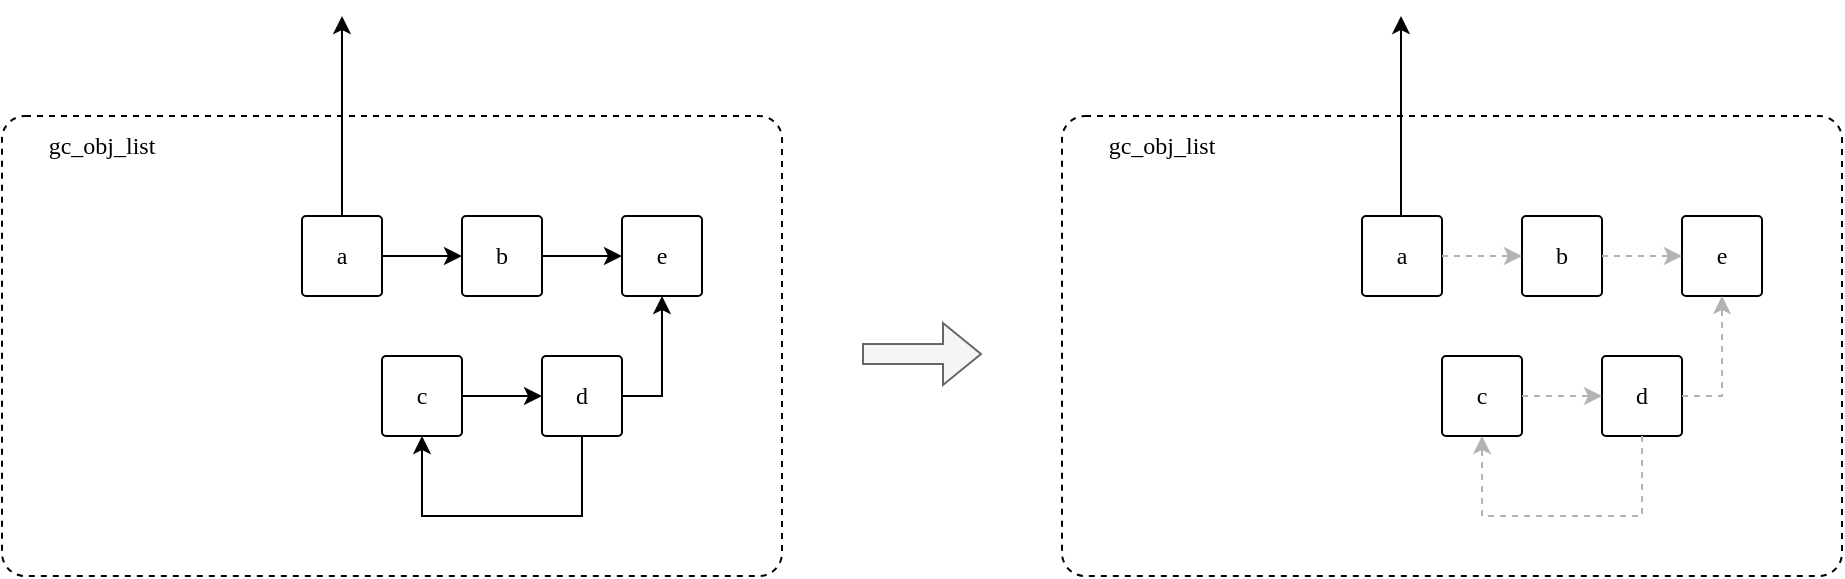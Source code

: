 <mxfile version="21.3.7" type="device">
  <diagram name="Page-1" id="hw6oiQ31l7DK528irrPP">
    <mxGraphModel dx="1306" dy="894" grid="1" gridSize="10" guides="1" tooltips="1" connect="1" arrows="1" fold="1" page="1" pageScale="1" pageWidth="850" pageHeight="1100" math="0" shadow="0">
      <root>
        <mxCell id="0" />
        <mxCell id="1" parent="0" />
        <mxCell id="YHFY_Nwudlgot_cRA0jn-13" value="" style="rounded=1;whiteSpace=wrap;html=1;arcSize=5;fontFamily=SF Mono;dashed=1;" vertex="1" parent="1">
          <mxGeometry x="160" y="190" width="390" height="230" as="geometry" />
        </mxCell>
        <mxCell id="YHFY_Nwudlgot_cRA0jn-1" value="a" style="rounded=1;whiteSpace=wrap;html=1;arcSize=5;fontFamily=SF Mono;" vertex="1" parent="1">
          <mxGeometry x="310" y="240" width="40" height="40" as="geometry" />
        </mxCell>
        <mxCell id="YHFY_Nwudlgot_cRA0jn-3" value="b" style="rounded=1;whiteSpace=wrap;html=1;arcSize=5;fontFamily=SF Mono;" vertex="1" parent="1">
          <mxGeometry x="390" y="240" width="40" height="40" as="geometry" />
        </mxCell>
        <mxCell id="YHFY_Nwudlgot_cRA0jn-4" value="c" style="rounded=1;whiteSpace=wrap;html=1;arcSize=5;fontFamily=SF Mono;" vertex="1" parent="1">
          <mxGeometry x="350" y="310" width="40" height="40" as="geometry" />
        </mxCell>
        <mxCell id="YHFY_Nwudlgot_cRA0jn-5" value="d" style="rounded=1;whiteSpace=wrap;html=1;arcSize=5;fontFamily=SF Mono;" vertex="1" parent="1">
          <mxGeometry x="430" y="310" width="40" height="40" as="geometry" />
        </mxCell>
        <mxCell id="YHFY_Nwudlgot_cRA0jn-6" value="" style="endArrow=classic;html=1;rounded=0;exitX=1;exitY=0.5;exitDx=0;exitDy=0;entryX=0;entryY=0.5;entryDx=0;entryDy=0;" edge="1" parent="1" source="YHFY_Nwudlgot_cRA0jn-4" target="YHFY_Nwudlgot_cRA0jn-5">
          <mxGeometry width="50" height="50" relative="1" as="geometry">
            <mxPoint x="510" y="480" as="sourcePoint" />
            <mxPoint x="560" y="430" as="targetPoint" />
          </mxGeometry>
        </mxCell>
        <mxCell id="YHFY_Nwudlgot_cRA0jn-7" value="" style="endArrow=classic;html=1;rounded=0;exitX=1;exitY=0.5;exitDx=0;exitDy=0;entryX=0;entryY=0.5;entryDx=0;entryDy=0;" edge="1" parent="1" source="YHFY_Nwudlgot_cRA0jn-1" target="YHFY_Nwudlgot_cRA0jn-3">
          <mxGeometry width="50" height="50" relative="1" as="geometry">
            <mxPoint x="510" y="480" as="sourcePoint" />
            <mxPoint x="560" y="430" as="targetPoint" />
          </mxGeometry>
        </mxCell>
        <mxCell id="YHFY_Nwudlgot_cRA0jn-8" value="e" style="rounded=1;whiteSpace=wrap;html=1;arcSize=5;fontFamily=SF Mono;" vertex="1" parent="1">
          <mxGeometry x="470" y="240" width="40" height="40" as="geometry" />
        </mxCell>
        <mxCell id="YHFY_Nwudlgot_cRA0jn-9" value="" style="endArrow=classic;html=1;rounded=0;exitX=1;exitY=0.5;exitDx=0;exitDy=0;entryX=0;entryY=0.5;entryDx=0;entryDy=0;" edge="1" parent="1" source="YHFY_Nwudlgot_cRA0jn-3" target="YHFY_Nwudlgot_cRA0jn-8">
          <mxGeometry width="50" height="50" relative="1" as="geometry">
            <mxPoint x="510" y="480" as="sourcePoint" />
            <mxPoint x="560" y="430" as="targetPoint" />
          </mxGeometry>
        </mxCell>
        <mxCell id="YHFY_Nwudlgot_cRA0jn-10" value="" style="endArrow=classic;html=1;rounded=0;exitX=1;exitY=0.5;exitDx=0;exitDy=0;entryX=0.5;entryY=1;entryDx=0;entryDy=0;" edge="1" parent="1" source="YHFY_Nwudlgot_cRA0jn-5" target="YHFY_Nwudlgot_cRA0jn-8">
          <mxGeometry width="50" height="50" relative="1" as="geometry">
            <mxPoint x="510" y="480" as="sourcePoint" />
            <mxPoint x="560" y="430" as="targetPoint" />
            <Array as="points">
              <mxPoint x="490" y="330" />
            </Array>
          </mxGeometry>
        </mxCell>
        <mxCell id="YHFY_Nwudlgot_cRA0jn-11" value="" style="endArrow=classic;html=1;rounded=0;exitX=0.5;exitY=1;exitDx=0;exitDy=0;entryX=0.5;entryY=1;entryDx=0;entryDy=0;" edge="1" parent="1" source="YHFY_Nwudlgot_cRA0jn-5" target="YHFY_Nwudlgot_cRA0jn-4">
          <mxGeometry width="50" height="50" relative="1" as="geometry">
            <mxPoint x="510" y="480" as="sourcePoint" />
            <mxPoint x="560" y="430" as="targetPoint" />
            <Array as="points">
              <mxPoint x="450" y="390" />
              <mxPoint x="370" y="390" />
            </Array>
          </mxGeometry>
        </mxCell>
        <mxCell id="YHFY_Nwudlgot_cRA0jn-16" value="gc_obj_list" style="text;html=1;strokeColor=none;fillColor=none;align=center;verticalAlign=middle;whiteSpace=wrap;rounded=0;fontFamily=SF Mono;" vertex="1" parent="1">
          <mxGeometry x="160" y="190" width="100" height="30" as="geometry" />
        </mxCell>
        <mxCell id="YHFY_Nwudlgot_cRA0jn-30" value="" style="rounded=1;whiteSpace=wrap;html=1;arcSize=5;fontFamily=SF Mono;dashed=1;" vertex="1" parent="1">
          <mxGeometry x="690" y="190" width="390" height="230" as="geometry" />
        </mxCell>
        <mxCell id="YHFY_Nwudlgot_cRA0jn-31" value="a" style="rounded=1;whiteSpace=wrap;html=1;arcSize=5;fontFamily=SF Mono;" vertex="1" parent="1">
          <mxGeometry x="840" y="240" width="40" height="40" as="geometry" />
        </mxCell>
        <mxCell id="YHFY_Nwudlgot_cRA0jn-32" value="b" style="rounded=1;whiteSpace=wrap;html=1;arcSize=5;fontFamily=SF Mono;" vertex="1" parent="1">
          <mxGeometry x="920" y="240" width="40" height="40" as="geometry" />
        </mxCell>
        <mxCell id="YHFY_Nwudlgot_cRA0jn-33" value="c" style="rounded=1;whiteSpace=wrap;html=1;arcSize=5;fontFamily=SF Mono;" vertex="1" parent="1">
          <mxGeometry x="880" y="310" width="40" height="40" as="geometry" />
        </mxCell>
        <mxCell id="YHFY_Nwudlgot_cRA0jn-34" value="d" style="rounded=1;whiteSpace=wrap;html=1;arcSize=5;fontFamily=SF Mono;" vertex="1" parent="1">
          <mxGeometry x="960" y="310" width="40" height="40" as="geometry" />
        </mxCell>
        <mxCell id="YHFY_Nwudlgot_cRA0jn-35" value="" style="endArrow=classic;html=1;rounded=0;exitX=1;exitY=0.5;exitDx=0;exitDy=0;entryX=0;entryY=0.5;entryDx=0;entryDy=0;dashed=1;strokeColor=#B3B3B3;" edge="1" parent="1" source="YHFY_Nwudlgot_cRA0jn-33" target="YHFY_Nwudlgot_cRA0jn-34">
          <mxGeometry width="50" height="50" relative="1" as="geometry">
            <mxPoint x="1040" y="480" as="sourcePoint" />
            <mxPoint x="1090" y="430" as="targetPoint" />
          </mxGeometry>
        </mxCell>
        <mxCell id="YHFY_Nwudlgot_cRA0jn-36" value="" style="endArrow=classic;html=1;rounded=0;exitX=1;exitY=0.5;exitDx=0;exitDy=0;entryX=0;entryY=0.5;entryDx=0;entryDy=0;dashed=1;strokeColor=#B3B3B3;" edge="1" parent="1" source="YHFY_Nwudlgot_cRA0jn-31" target="YHFY_Nwudlgot_cRA0jn-32">
          <mxGeometry width="50" height="50" relative="1" as="geometry">
            <mxPoint x="1040" y="480" as="sourcePoint" />
            <mxPoint x="1090" y="430" as="targetPoint" />
          </mxGeometry>
        </mxCell>
        <mxCell id="YHFY_Nwudlgot_cRA0jn-37" value="e" style="rounded=1;whiteSpace=wrap;html=1;arcSize=5;fontFamily=SF Mono;" vertex="1" parent="1">
          <mxGeometry x="1000" y="240" width="40" height="40" as="geometry" />
        </mxCell>
        <mxCell id="YHFY_Nwudlgot_cRA0jn-38" value="" style="endArrow=classic;html=1;rounded=0;exitX=1;exitY=0.5;exitDx=0;exitDy=0;entryX=0;entryY=0.5;entryDx=0;entryDy=0;strokeColor=#B3B3B3;dashed=1;" edge="1" parent="1" source="YHFY_Nwudlgot_cRA0jn-32" target="YHFY_Nwudlgot_cRA0jn-37">
          <mxGeometry width="50" height="50" relative="1" as="geometry">
            <mxPoint x="1040" y="480" as="sourcePoint" />
            <mxPoint x="1090" y="430" as="targetPoint" />
          </mxGeometry>
        </mxCell>
        <mxCell id="YHFY_Nwudlgot_cRA0jn-39" value="" style="endArrow=classic;html=1;rounded=0;exitX=1;exitY=0.5;exitDx=0;exitDy=0;entryX=0.5;entryY=1;entryDx=0;entryDy=0;dashed=1;strokeColor=#B3B3B3;" edge="1" parent="1" source="YHFY_Nwudlgot_cRA0jn-34" target="YHFY_Nwudlgot_cRA0jn-37">
          <mxGeometry width="50" height="50" relative="1" as="geometry">
            <mxPoint x="1040" y="480" as="sourcePoint" />
            <mxPoint x="1090" y="430" as="targetPoint" />
            <Array as="points">
              <mxPoint x="1020" y="330" />
            </Array>
          </mxGeometry>
        </mxCell>
        <mxCell id="YHFY_Nwudlgot_cRA0jn-40" value="" style="endArrow=classic;html=1;rounded=0;exitX=0.5;exitY=1;exitDx=0;exitDy=0;entryX=0.5;entryY=1;entryDx=0;entryDy=0;dashed=1;strokeColor=#B3B3B3;" edge="1" parent="1" source="YHFY_Nwudlgot_cRA0jn-34" target="YHFY_Nwudlgot_cRA0jn-33">
          <mxGeometry width="50" height="50" relative="1" as="geometry">
            <mxPoint x="1040" y="480" as="sourcePoint" />
            <mxPoint x="1090" y="430" as="targetPoint" />
            <Array as="points">
              <mxPoint x="980" y="390" />
              <mxPoint x="900" y="390" />
            </Array>
          </mxGeometry>
        </mxCell>
        <mxCell id="YHFY_Nwudlgot_cRA0jn-41" value="gc_obj_list" style="text;html=1;strokeColor=none;fillColor=none;align=center;verticalAlign=middle;whiteSpace=wrap;rounded=0;fontFamily=SF Mono;" vertex="1" parent="1">
          <mxGeometry x="690" y="190" width="100" height="30" as="geometry" />
        </mxCell>
        <mxCell id="YHFY_Nwudlgot_cRA0jn-43" value="" style="shape=flexArrow;endArrow=classic;html=1;rounded=0;fillColor=#f5f5f5;strokeColor=#666666;" edge="1" parent="1">
          <mxGeometry width="50" height="50" relative="1" as="geometry">
            <mxPoint x="590" y="309" as="sourcePoint" />
            <mxPoint x="650" y="309" as="targetPoint" />
          </mxGeometry>
        </mxCell>
        <mxCell id="YHFY_Nwudlgot_cRA0jn-45" value="" style="endArrow=classic;html=1;rounded=0;exitX=0.5;exitY=0;exitDx=0;exitDy=0;" edge="1" parent="1" source="YHFY_Nwudlgot_cRA0jn-1">
          <mxGeometry width="50" height="50" relative="1" as="geometry">
            <mxPoint x="600" y="400" as="sourcePoint" />
            <mxPoint x="330" y="140" as="targetPoint" />
          </mxGeometry>
        </mxCell>
        <mxCell id="YHFY_Nwudlgot_cRA0jn-46" value="" style="endArrow=classic;html=1;rounded=0;exitX=0.5;exitY=0;exitDx=0;exitDy=0;" edge="1" parent="1">
          <mxGeometry width="50" height="50" relative="1" as="geometry">
            <mxPoint x="859.5" y="240" as="sourcePoint" />
            <mxPoint x="859.5" y="140" as="targetPoint" />
          </mxGeometry>
        </mxCell>
      </root>
    </mxGraphModel>
  </diagram>
</mxfile>
